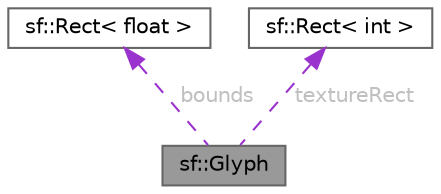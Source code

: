digraph "sf::Glyph"
{
 // LATEX_PDF_SIZE
  bgcolor="transparent";
  edge [fontname=Helvetica,fontsize=10,labelfontname=Helvetica,labelfontsize=10];
  node [fontname=Helvetica,fontsize=10,shape=box,height=0.2,width=0.4];
  Node1 [id="Node000001",label="sf::Glyph",height=0.2,width=0.4,color="gray40", fillcolor="grey60", style="filled", fontcolor="black",tooltip="Structure describing a glyph."];
  Node2 -> Node1 [id="edge1_Node000001_Node000002",dir="back",color="darkorchid3",style="dashed",tooltip=" ",label=" bounds",fontcolor="grey" ];
  Node2 [id="Node000002",label="sf::Rect\< float \>",height=0.2,width=0.4,color="gray40", fillcolor="white", style="filled",URL="$classsf_1_1_rect.html",tooltip=" "];
  Node3 -> Node1 [id="edge2_Node000001_Node000003",dir="back",color="darkorchid3",style="dashed",tooltip=" ",label=" textureRect",fontcolor="grey" ];
  Node3 [id="Node000003",label="sf::Rect\< int \>",height=0.2,width=0.4,color="gray40", fillcolor="white", style="filled",URL="$classsf_1_1_rect.html",tooltip=" "];
}
